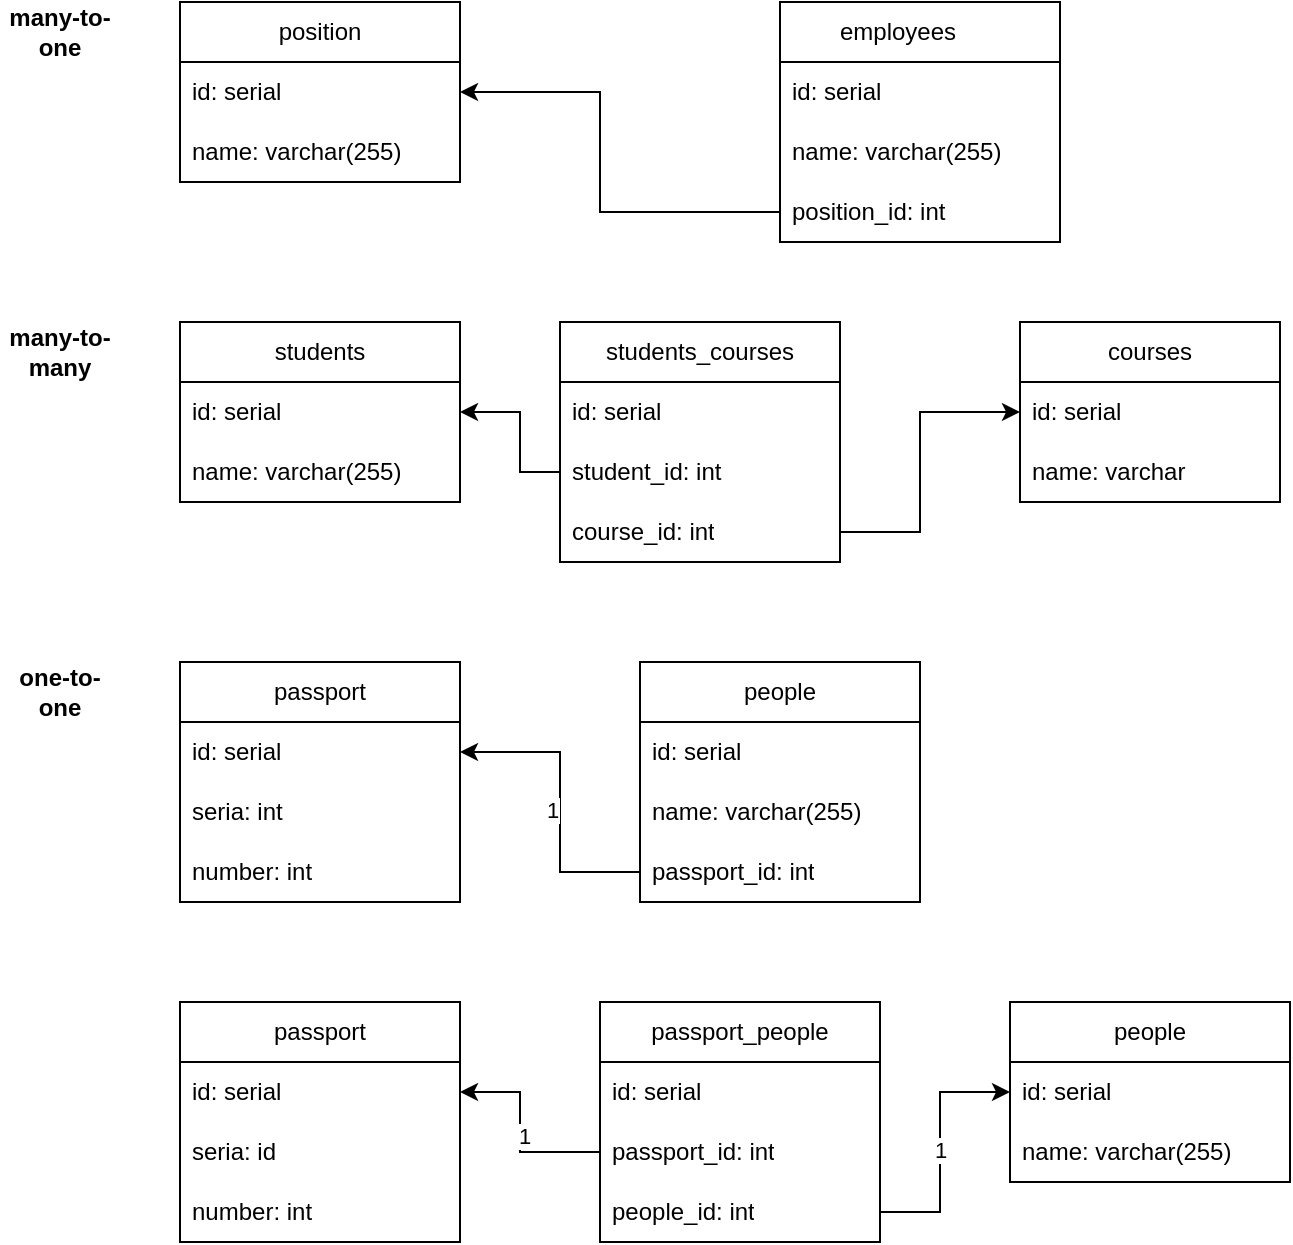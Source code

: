 <mxfile version="24.2.2" type="device">
  <diagram name="Page-1" id="j80RexwopG-Dq6mngeQP">
    <mxGraphModel dx="1434" dy="746" grid="1" gridSize="10" guides="1" tooltips="1" connect="1" arrows="1" fold="1" page="1" pageScale="1" pageWidth="850" pageHeight="1100" math="0" shadow="0">
      <root>
        <mxCell id="0" />
        <mxCell id="1" parent="0" />
        <mxCell id="Xw8Q20HGk1Mn9NOr7UfH-1" value="position" style="swimlane;fontStyle=0;childLayout=stackLayout;horizontal=1;startSize=30;horizontalStack=0;resizeParent=1;resizeParentMax=0;resizeLast=0;collapsible=1;marginBottom=0;whiteSpace=wrap;html=1;" vertex="1" parent="1">
          <mxGeometry x="110" y="170" width="140" height="90" as="geometry" />
        </mxCell>
        <mxCell id="Xw8Q20HGk1Mn9NOr7UfH-2" value="id: serial" style="text;strokeColor=none;fillColor=none;align=left;verticalAlign=middle;spacingLeft=4;spacingRight=4;overflow=hidden;points=[[0,0.5],[1,0.5]];portConstraint=eastwest;rotatable=0;whiteSpace=wrap;html=1;" vertex="1" parent="Xw8Q20HGk1Mn9NOr7UfH-1">
          <mxGeometry y="30" width="140" height="30" as="geometry" />
        </mxCell>
        <mxCell id="Xw8Q20HGk1Mn9NOr7UfH-3" value="name: varchar(255)" style="text;strokeColor=none;fillColor=none;align=left;verticalAlign=middle;spacingLeft=4;spacingRight=4;overflow=hidden;points=[[0,0.5],[1,0.5]];portConstraint=eastwest;rotatable=0;whiteSpace=wrap;html=1;" vertex="1" parent="Xw8Q20HGk1Mn9NOr7UfH-1">
          <mxGeometry y="60" width="140" height="30" as="geometry" />
        </mxCell>
        <mxCell id="Xw8Q20HGk1Mn9NOr7UfH-5" value="employees&lt;span style=&quot;white-space: pre;&quot;&gt;&#x9;&lt;/span&gt;" style="swimlane;fontStyle=0;childLayout=stackLayout;horizontal=1;startSize=30;horizontalStack=0;resizeParent=1;resizeParentMax=0;resizeLast=0;collapsible=1;marginBottom=0;whiteSpace=wrap;html=1;" vertex="1" parent="1">
          <mxGeometry x="410" y="170" width="140" height="120" as="geometry" />
        </mxCell>
        <mxCell id="Xw8Q20HGk1Mn9NOr7UfH-6" value="id: serial" style="text;strokeColor=none;fillColor=none;align=left;verticalAlign=middle;spacingLeft=4;spacingRight=4;overflow=hidden;points=[[0,0.5],[1,0.5]];portConstraint=eastwest;rotatable=0;whiteSpace=wrap;html=1;" vertex="1" parent="Xw8Q20HGk1Mn9NOr7UfH-5">
          <mxGeometry y="30" width="140" height="30" as="geometry" />
        </mxCell>
        <mxCell id="Xw8Q20HGk1Mn9NOr7UfH-7" value="name: varchar(255)" style="text;strokeColor=none;fillColor=none;align=left;verticalAlign=middle;spacingLeft=4;spacingRight=4;overflow=hidden;points=[[0,0.5],[1,0.5]];portConstraint=eastwest;rotatable=0;whiteSpace=wrap;html=1;" vertex="1" parent="Xw8Q20HGk1Mn9NOr7UfH-5">
          <mxGeometry y="60" width="140" height="30" as="geometry" />
        </mxCell>
        <mxCell id="Xw8Q20HGk1Mn9NOr7UfH-8" value="position_id: int" style="text;strokeColor=none;fillColor=none;align=left;verticalAlign=middle;spacingLeft=4;spacingRight=4;overflow=hidden;points=[[0,0.5],[1,0.5]];portConstraint=eastwest;rotatable=0;whiteSpace=wrap;html=1;" vertex="1" parent="Xw8Q20HGk1Mn9NOr7UfH-5">
          <mxGeometry y="90" width="140" height="30" as="geometry" />
        </mxCell>
        <mxCell id="Xw8Q20HGk1Mn9NOr7UfH-9" value="" style="endArrow=classic;html=1;rounded=0;entryX=1;entryY=0.5;entryDx=0;entryDy=0;exitX=0;exitY=0.5;exitDx=0;exitDy=0;" edge="1" parent="1" source="Xw8Q20HGk1Mn9NOr7UfH-8" target="Xw8Q20HGk1Mn9NOr7UfH-2">
          <mxGeometry width="50" height="50" relative="1" as="geometry">
            <mxPoint x="400" y="410" as="sourcePoint" />
            <mxPoint x="450" y="360" as="targetPoint" />
            <Array as="points">
              <mxPoint x="320" y="275" />
              <mxPoint x="320" y="215" />
            </Array>
          </mxGeometry>
        </mxCell>
        <mxCell id="Xw8Q20HGk1Mn9NOr7UfH-10" value="&lt;b&gt;many-to-one&lt;/b&gt;" style="text;html=1;align=center;verticalAlign=middle;whiteSpace=wrap;rounded=0;" vertex="1" parent="1">
          <mxGeometry x="20" y="170" width="60" height="30" as="geometry" />
        </mxCell>
        <mxCell id="Xw8Q20HGk1Mn9NOr7UfH-11" value="students" style="swimlane;fontStyle=0;childLayout=stackLayout;horizontal=1;startSize=30;horizontalStack=0;resizeParent=1;resizeParentMax=0;resizeLast=0;collapsible=1;marginBottom=0;whiteSpace=wrap;html=1;" vertex="1" parent="1">
          <mxGeometry x="110" y="330" width="140" height="90" as="geometry" />
        </mxCell>
        <mxCell id="Xw8Q20HGk1Mn9NOr7UfH-12" value="id: serial" style="text;strokeColor=none;fillColor=none;align=left;verticalAlign=middle;spacingLeft=4;spacingRight=4;overflow=hidden;points=[[0,0.5],[1,0.5]];portConstraint=eastwest;rotatable=0;whiteSpace=wrap;html=1;" vertex="1" parent="Xw8Q20HGk1Mn9NOr7UfH-11">
          <mxGeometry y="30" width="140" height="30" as="geometry" />
        </mxCell>
        <mxCell id="Xw8Q20HGk1Mn9NOr7UfH-13" value="name: varchar(255)" style="text;strokeColor=none;fillColor=none;align=left;verticalAlign=middle;spacingLeft=4;spacingRight=4;overflow=hidden;points=[[0,0.5],[1,0.5]];portConstraint=eastwest;rotatable=0;whiteSpace=wrap;html=1;" vertex="1" parent="Xw8Q20HGk1Mn9NOr7UfH-11">
          <mxGeometry y="60" width="140" height="30" as="geometry" />
        </mxCell>
        <mxCell id="Xw8Q20HGk1Mn9NOr7UfH-15" value="students_courses" style="swimlane;fontStyle=0;childLayout=stackLayout;horizontal=1;startSize=30;horizontalStack=0;resizeParent=1;resizeParentMax=0;resizeLast=0;collapsible=1;marginBottom=0;whiteSpace=wrap;html=1;" vertex="1" parent="1">
          <mxGeometry x="300" y="330" width="140" height="120" as="geometry" />
        </mxCell>
        <mxCell id="Xw8Q20HGk1Mn9NOr7UfH-16" value="id: serial" style="text;strokeColor=none;fillColor=none;align=left;verticalAlign=middle;spacingLeft=4;spacingRight=4;overflow=hidden;points=[[0,0.5],[1,0.5]];portConstraint=eastwest;rotatable=0;whiteSpace=wrap;html=1;" vertex="1" parent="Xw8Q20HGk1Mn9NOr7UfH-15">
          <mxGeometry y="30" width="140" height="30" as="geometry" />
        </mxCell>
        <mxCell id="Xw8Q20HGk1Mn9NOr7UfH-17" value="student_id: int" style="text;strokeColor=none;fillColor=none;align=left;verticalAlign=middle;spacingLeft=4;spacingRight=4;overflow=hidden;points=[[0,0.5],[1,0.5]];portConstraint=eastwest;rotatable=0;whiteSpace=wrap;html=1;" vertex="1" parent="Xw8Q20HGk1Mn9NOr7UfH-15">
          <mxGeometry y="60" width="140" height="30" as="geometry" />
        </mxCell>
        <mxCell id="Xw8Q20HGk1Mn9NOr7UfH-18" value="course_id: int" style="text;strokeColor=none;fillColor=none;align=left;verticalAlign=middle;spacingLeft=4;spacingRight=4;overflow=hidden;points=[[0,0.5],[1,0.5]];portConstraint=eastwest;rotatable=0;whiteSpace=wrap;html=1;" vertex="1" parent="Xw8Q20HGk1Mn9NOr7UfH-15">
          <mxGeometry y="90" width="140" height="30" as="geometry" />
        </mxCell>
        <mxCell id="Xw8Q20HGk1Mn9NOr7UfH-21" value="courses" style="swimlane;fontStyle=0;childLayout=stackLayout;horizontal=1;startSize=30;horizontalStack=0;resizeParent=1;resizeParentMax=0;resizeLast=0;collapsible=1;marginBottom=0;whiteSpace=wrap;html=1;" vertex="1" parent="1">
          <mxGeometry x="530" y="330" width="130" height="90" as="geometry" />
        </mxCell>
        <mxCell id="Xw8Q20HGk1Mn9NOr7UfH-22" value="id: serial" style="text;strokeColor=none;fillColor=none;align=left;verticalAlign=middle;spacingLeft=4;spacingRight=4;overflow=hidden;points=[[0,0.5],[1,0.5]];portConstraint=eastwest;rotatable=0;whiteSpace=wrap;html=1;" vertex="1" parent="Xw8Q20HGk1Mn9NOr7UfH-21">
          <mxGeometry y="30" width="130" height="30" as="geometry" />
        </mxCell>
        <mxCell id="Xw8Q20HGk1Mn9NOr7UfH-23" value="name: varchar" style="text;strokeColor=none;fillColor=none;align=left;verticalAlign=middle;spacingLeft=4;spacingRight=4;overflow=hidden;points=[[0,0.5],[1,0.5]];portConstraint=eastwest;rotatable=0;whiteSpace=wrap;html=1;" vertex="1" parent="Xw8Q20HGk1Mn9NOr7UfH-21">
          <mxGeometry y="60" width="130" height="30" as="geometry" />
        </mxCell>
        <mxCell id="Xw8Q20HGk1Mn9NOr7UfH-25" value="" style="endArrow=classic;html=1;rounded=0;exitX=1;exitY=0.5;exitDx=0;exitDy=0;entryX=0;entryY=0.5;entryDx=0;entryDy=0;" edge="1" parent="1" source="Xw8Q20HGk1Mn9NOr7UfH-18" target="Xw8Q20HGk1Mn9NOr7UfH-22">
          <mxGeometry width="50" height="50" relative="1" as="geometry">
            <mxPoint x="455" y="420" as="sourcePoint" />
            <mxPoint x="505" y="370" as="targetPoint" />
            <Array as="points">
              <mxPoint x="480" y="435" />
              <mxPoint x="480" y="375" />
            </Array>
          </mxGeometry>
        </mxCell>
        <mxCell id="Xw8Q20HGk1Mn9NOr7UfH-26" value="" style="endArrow=classic;html=1;rounded=0;entryX=1;entryY=0.5;entryDx=0;entryDy=0;exitX=0;exitY=0.5;exitDx=0;exitDy=0;" edge="1" parent="1" source="Xw8Q20HGk1Mn9NOr7UfH-17" target="Xw8Q20HGk1Mn9NOr7UfH-12">
          <mxGeometry width="50" height="50" relative="1" as="geometry">
            <mxPoint x="240" y="460" as="sourcePoint" />
            <mxPoint x="290" y="410" as="targetPoint" />
            <Array as="points">
              <mxPoint x="280" y="405" />
              <mxPoint x="280" y="375" />
            </Array>
          </mxGeometry>
        </mxCell>
        <mxCell id="Xw8Q20HGk1Mn9NOr7UfH-27" value="&lt;b&gt;many-to-many&lt;/b&gt;" style="text;html=1;align=center;verticalAlign=middle;whiteSpace=wrap;rounded=0;" vertex="1" parent="1">
          <mxGeometry x="20" y="330" width="60" height="30" as="geometry" />
        </mxCell>
        <mxCell id="Xw8Q20HGk1Mn9NOr7UfH-28" value="&lt;b&gt;one-to-one&lt;/b&gt;" style="text;html=1;align=center;verticalAlign=middle;whiteSpace=wrap;rounded=0;" vertex="1" parent="1">
          <mxGeometry x="20" y="500" width="60" height="30" as="geometry" />
        </mxCell>
        <mxCell id="Xw8Q20HGk1Mn9NOr7UfH-29" value="passport" style="swimlane;fontStyle=0;childLayout=stackLayout;horizontal=1;startSize=30;horizontalStack=0;resizeParent=1;resizeParentMax=0;resizeLast=0;collapsible=1;marginBottom=0;whiteSpace=wrap;html=1;" vertex="1" parent="1">
          <mxGeometry x="110" y="500" width="140" height="120" as="geometry" />
        </mxCell>
        <mxCell id="Xw8Q20HGk1Mn9NOr7UfH-30" value="id: serial" style="text;strokeColor=none;fillColor=none;align=left;verticalAlign=middle;spacingLeft=4;spacingRight=4;overflow=hidden;points=[[0,0.5],[1,0.5]];portConstraint=eastwest;rotatable=0;whiteSpace=wrap;html=1;" vertex="1" parent="Xw8Q20HGk1Mn9NOr7UfH-29">
          <mxGeometry y="30" width="140" height="30" as="geometry" />
        </mxCell>
        <mxCell id="Xw8Q20HGk1Mn9NOr7UfH-31" value="seria: int&lt;span style=&quot;white-space: pre;&quot;&gt;&#x9;&lt;/span&gt;" style="text;strokeColor=none;fillColor=none;align=left;verticalAlign=middle;spacingLeft=4;spacingRight=4;overflow=hidden;points=[[0,0.5],[1,0.5]];portConstraint=eastwest;rotatable=0;whiteSpace=wrap;html=1;" vertex="1" parent="Xw8Q20HGk1Mn9NOr7UfH-29">
          <mxGeometry y="60" width="140" height="30" as="geometry" />
        </mxCell>
        <mxCell id="Xw8Q20HGk1Mn9NOr7UfH-32" value="number: int" style="text;strokeColor=none;fillColor=none;align=left;verticalAlign=middle;spacingLeft=4;spacingRight=4;overflow=hidden;points=[[0,0.5],[1,0.5]];portConstraint=eastwest;rotatable=0;whiteSpace=wrap;html=1;" vertex="1" parent="Xw8Q20HGk1Mn9NOr7UfH-29">
          <mxGeometry y="90" width="140" height="30" as="geometry" />
        </mxCell>
        <mxCell id="Xw8Q20HGk1Mn9NOr7UfH-33" value="people" style="swimlane;fontStyle=0;childLayout=stackLayout;horizontal=1;startSize=30;horizontalStack=0;resizeParent=1;resizeParentMax=0;resizeLast=0;collapsible=1;marginBottom=0;whiteSpace=wrap;html=1;" vertex="1" parent="1">
          <mxGeometry x="340" y="500" width="140" height="120" as="geometry" />
        </mxCell>
        <mxCell id="Xw8Q20HGk1Mn9NOr7UfH-34" value="id: serial" style="text;strokeColor=none;fillColor=none;align=left;verticalAlign=middle;spacingLeft=4;spacingRight=4;overflow=hidden;points=[[0,0.5],[1,0.5]];portConstraint=eastwest;rotatable=0;whiteSpace=wrap;html=1;" vertex="1" parent="Xw8Q20HGk1Mn9NOr7UfH-33">
          <mxGeometry y="30" width="140" height="30" as="geometry" />
        </mxCell>
        <mxCell id="Xw8Q20HGk1Mn9NOr7UfH-35" value="name: varchar(255)" style="text;strokeColor=none;fillColor=none;align=left;verticalAlign=middle;spacingLeft=4;spacingRight=4;overflow=hidden;points=[[0,0.5],[1,0.5]];portConstraint=eastwest;rotatable=0;whiteSpace=wrap;html=1;" vertex="1" parent="Xw8Q20HGk1Mn9NOr7UfH-33">
          <mxGeometry y="60" width="140" height="30" as="geometry" />
        </mxCell>
        <mxCell id="Xw8Q20HGk1Mn9NOr7UfH-36" value="passport_id: int" style="text;strokeColor=none;fillColor=none;align=left;verticalAlign=middle;spacingLeft=4;spacingRight=4;overflow=hidden;points=[[0,0.5],[1,0.5]];portConstraint=eastwest;rotatable=0;whiteSpace=wrap;html=1;" vertex="1" parent="Xw8Q20HGk1Mn9NOr7UfH-33">
          <mxGeometry y="90" width="140" height="30" as="geometry" />
        </mxCell>
        <mxCell id="Xw8Q20HGk1Mn9NOr7UfH-38" value="" style="endArrow=classic;html=1;rounded=0;entryX=1;entryY=0.5;entryDx=0;entryDy=0;exitX=0;exitY=0.5;exitDx=0;exitDy=0;" edge="1" parent="1" source="Xw8Q20HGk1Mn9NOr7UfH-36" target="Xw8Q20HGk1Mn9NOr7UfH-30">
          <mxGeometry relative="1" as="geometry">
            <mxPoint x="230" y="559.5" as="sourcePoint" />
            <mxPoint x="330" y="559.5" as="targetPoint" />
            <Array as="points">
              <mxPoint x="300" y="605" />
              <mxPoint x="300" y="545" />
            </Array>
          </mxGeometry>
        </mxCell>
        <mxCell id="Xw8Q20HGk1Mn9NOr7UfH-40" value="1" style="edgeLabel;html=1;align=center;verticalAlign=middle;resizable=0;points=[];" vertex="1" connectable="0" parent="Xw8Q20HGk1Mn9NOr7UfH-38">
          <mxGeometry x="-0.067" y="4" relative="1" as="geometry">
            <mxPoint y="-1" as="offset" />
          </mxGeometry>
        </mxCell>
        <mxCell id="Xw8Q20HGk1Mn9NOr7UfH-43" value="passport" style="swimlane;fontStyle=0;childLayout=stackLayout;horizontal=1;startSize=30;horizontalStack=0;resizeParent=1;resizeParentMax=0;resizeLast=0;collapsible=1;marginBottom=0;whiteSpace=wrap;html=1;" vertex="1" parent="1">
          <mxGeometry x="110" y="670" width="140" height="120" as="geometry" />
        </mxCell>
        <mxCell id="Xw8Q20HGk1Mn9NOr7UfH-44" value="id: serial" style="text;strokeColor=none;fillColor=none;align=left;verticalAlign=middle;spacingLeft=4;spacingRight=4;overflow=hidden;points=[[0,0.5],[1,0.5]];portConstraint=eastwest;rotatable=0;whiteSpace=wrap;html=1;" vertex="1" parent="Xw8Q20HGk1Mn9NOr7UfH-43">
          <mxGeometry y="30" width="140" height="30" as="geometry" />
        </mxCell>
        <mxCell id="Xw8Q20HGk1Mn9NOr7UfH-45" value="seria: id" style="text;strokeColor=none;fillColor=none;align=left;verticalAlign=middle;spacingLeft=4;spacingRight=4;overflow=hidden;points=[[0,0.5],[1,0.5]];portConstraint=eastwest;rotatable=0;whiteSpace=wrap;html=1;" vertex="1" parent="Xw8Q20HGk1Mn9NOr7UfH-43">
          <mxGeometry y="60" width="140" height="30" as="geometry" />
        </mxCell>
        <mxCell id="Xw8Q20HGk1Mn9NOr7UfH-46" value="number: int" style="text;strokeColor=none;fillColor=none;align=left;verticalAlign=middle;spacingLeft=4;spacingRight=4;overflow=hidden;points=[[0,0.5],[1,0.5]];portConstraint=eastwest;rotatable=0;whiteSpace=wrap;html=1;" vertex="1" parent="Xw8Q20HGk1Mn9NOr7UfH-43">
          <mxGeometry y="90" width="140" height="30" as="geometry" />
        </mxCell>
        <mxCell id="Xw8Q20HGk1Mn9NOr7UfH-47" value="passport_people" style="swimlane;fontStyle=0;childLayout=stackLayout;horizontal=1;startSize=30;horizontalStack=0;resizeParent=1;resizeParentMax=0;resizeLast=0;collapsible=1;marginBottom=0;whiteSpace=wrap;html=1;" vertex="1" parent="1">
          <mxGeometry x="320" y="670" width="140" height="120" as="geometry" />
        </mxCell>
        <mxCell id="Xw8Q20HGk1Mn9NOr7UfH-48" value="id: serial" style="text;strokeColor=none;fillColor=none;align=left;verticalAlign=middle;spacingLeft=4;spacingRight=4;overflow=hidden;points=[[0,0.5],[1,0.5]];portConstraint=eastwest;rotatable=0;whiteSpace=wrap;html=1;" vertex="1" parent="Xw8Q20HGk1Mn9NOr7UfH-47">
          <mxGeometry y="30" width="140" height="30" as="geometry" />
        </mxCell>
        <mxCell id="Xw8Q20HGk1Mn9NOr7UfH-49" value="passport_id: int" style="text;strokeColor=none;fillColor=none;align=left;verticalAlign=middle;spacingLeft=4;spacingRight=4;overflow=hidden;points=[[0,0.5],[1,0.5]];portConstraint=eastwest;rotatable=0;whiteSpace=wrap;html=1;" vertex="1" parent="Xw8Q20HGk1Mn9NOr7UfH-47">
          <mxGeometry y="60" width="140" height="30" as="geometry" />
        </mxCell>
        <mxCell id="Xw8Q20HGk1Mn9NOr7UfH-50" value="people_id: int" style="text;strokeColor=none;fillColor=none;align=left;verticalAlign=middle;spacingLeft=4;spacingRight=4;overflow=hidden;points=[[0,0.5],[1,0.5]];portConstraint=eastwest;rotatable=0;whiteSpace=wrap;html=1;" vertex="1" parent="Xw8Q20HGk1Mn9NOr7UfH-47">
          <mxGeometry y="90" width="140" height="30" as="geometry" />
        </mxCell>
        <mxCell id="Xw8Q20HGk1Mn9NOr7UfH-51" value="people" style="swimlane;fontStyle=0;childLayout=stackLayout;horizontal=1;startSize=30;horizontalStack=0;resizeParent=1;resizeParentMax=0;resizeLast=0;collapsible=1;marginBottom=0;whiteSpace=wrap;html=1;" vertex="1" parent="1">
          <mxGeometry x="525" y="670" width="140" height="90" as="geometry" />
        </mxCell>
        <mxCell id="Xw8Q20HGk1Mn9NOr7UfH-52" value="id: serial" style="text;strokeColor=none;fillColor=none;align=left;verticalAlign=middle;spacingLeft=4;spacingRight=4;overflow=hidden;points=[[0,0.5],[1,0.5]];portConstraint=eastwest;rotatable=0;whiteSpace=wrap;html=1;" vertex="1" parent="Xw8Q20HGk1Mn9NOr7UfH-51">
          <mxGeometry y="30" width="140" height="30" as="geometry" />
        </mxCell>
        <mxCell id="Xw8Q20HGk1Mn9NOr7UfH-53" value="name: varchar(255)" style="text;strokeColor=none;fillColor=none;align=left;verticalAlign=middle;spacingLeft=4;spacingRight=4;overflow=hidden;points=[[0,0.5],[1,0.5]];portConstraint=eastwest;rotatable=0;whiteSpace=wrap;html=1;" vertex="1" parent="Xw8Q20HGk1Mn9NOr7UfH-51">
          <mxGeometry y="60" width="140" height="30" as="geometry" />
        </mxCell>
        <mxCell id="Xw8Q20HGk1Mn9NOr7UfH-61" value="" style="endArrow=classic;html=1;rounded=0;entryX=0;entryY=0.5;entryDx=0;entryDy=0;exitX=1;exitY=0.5;exitDx=0;exitDy=0;" edge="1" parent="1" source="Xw8Q20HGk1Mn9NOr7UfH-50" target="Xw8Q20HGk1Mn9NOr7UfH-52">
          <mxGeometry relative="1" as="geometry">
            <mxPoint x="500" y="750" as="sourcePoint" />
            <mxPoint x="550" y="800" as="targetPoint" />
            <Array as="points">
              <mxPoint x="490" y="775" />
              <mxPoint x="490" y="715" />
            </Array>
          </mxGeometry>
        </mxCell>
        <mxCell id="Xw8Q20HGk1Mn9NOr7UfH-68" value="1" style="edgeLabel;html=1;align=center;verticalAlign=middle;resizable=0;points=[];" vertex="1" connectable="0" parent="Xw8Q20HGk1Mn9NOr7UfH-61">
          <mxGeometry x="-0.024" relative="1" as="geometry">
            <mxPoint as="offset" />
          </mxGeometry>
        </mxCell>
        <mxCell id="Xw8Q20HGk1Mn9NOr7UfH-64" value="" style="endArrow=classic;html=1;rounded=0;entryX=1;entryY=0.5;entryDx=0;entryDy=0;exitX=0;exitY=0.5;exitDx=0;exitDy=0;" edge="1" parent="1" source="Xw8Q20HGk1Mn9NOr7UfH-49" target="Xw8Q20HGk1Mn9NOr7UfH-44">
          <mxGeometry relative="1" as="geometry">
            <mxPoint x="210" y="759" as="sourcePoint" />
            <mxPoint x="310" y="759" as="targetPoint" />
            <Array as="points">
              <mxPoint x="280" y="745" />
              <mxPoint x="280" y="715" />
            </Array>
          </mxGeometry>
        </mxCell>
        <mxCell id="Xw8Q20HGk1Mn9NOr7UfH-66" value="1" style="edgeLabel;html=1;align=center;verticalAlign=middle;resizable=0;points=[];" vertex="1" connectable="0" parent="Xw8Q20HGk1Mn9NOr7UfH-64">
          <mxGeometry x="-0.04" y="-2" relative="1" as="geometry">
            <mxPoint as="offset" />
          </mxGeometry>
        </mxCell>
      </root>
    </mxGraphModel>
  </diagram>
</mxfile>
